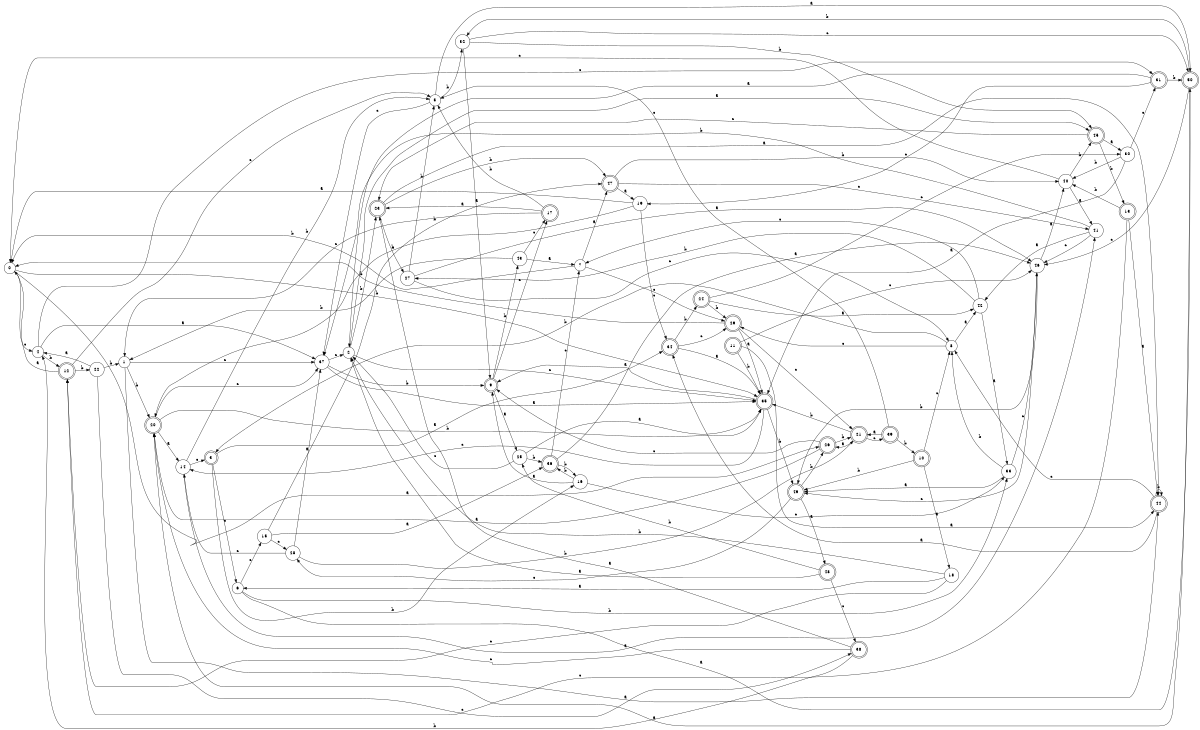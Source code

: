 digraph n41_3 {
__start0 [label="" shape="none"];

rankdir=LR;
size="8,5";

s0 [style="filled", color="black", fillcolor="white" shape="circle", label="0"];
s1 [style="filled", color="black", fillcolor="white" shape="circle", label="1"];
s2 [style="filled", color="black", fillcolor="white" shape="circle", label="2"];
s3 [style="rounded,filled", color="black", fillcolor="white" shape="doublecircle", label="3"];
s4 [style="filled", color="black", fillcolor="white" shape="circle", label="4"];
s5 [style="filled", color="black", fillcolor="white" shape="circle", label="5"];
s6 [style="filled", color="black", fillcolor="white" shape="circle", label="6"];
s7 [style="filled", color="black", fillcolor="white" shape="circle", label="7"];
s8 [style="filled", color="black", fillcolor="white" shape="circle", label="8"];
s9 [style="rounded,filled", color="black", fillcolor="white" shape="doublecircle", label="9"];
s10 [style="rounded,filled", color="black", fillcolor="white" shape="doublecircle", label="10"];
s11 [style="rounded,filled", color="black", fillcolor="white" shape="doublecircle", label="11"];
s12 [style="rounded,filled", color="black", fillcolor="white" shape="doublecircle", label="12"];
s13 [style="rounded,filled", color="black", fillcolor="white" shape="doublecircle", label="13"];
s14 [style="filled", color="black", fillcolor="white" shape="circle", label="14"];
s15 [style="filled", color="black", fillcolor="white" shape="circle", label="15"];
s16 [style="filled", color="black", fillcolor="white" shape="circle", label="16"];
s17 [style="rounded,filled", color="black", fillcolor="white" shape="doublecircle", label="17"];
s18 [style="filled", color="black", fillcolor="white" shape="circle", label="18"];
s19 [style="filled", color="black", fillcolor="white" shape="circle", label="19"];
s20 [style="rounded,filled", color="black", fillcolor="white" shape="doublecircle", label="20"];
s21 [style="rounded,filled", color="black", fillcolor="white" shape="doublecircle", label="21"];
s22 [style="filled", color="black", fillcolor="white" shape="circle", label="22"];
s23 [style="rounded,filled", color="black", fillcolor="white" shape="doublecircle", label="23"];
s24 [style="rounded,filled", color="black", fillcolor="white" shape="doublecircle", label="24"];
s25 [style="filled", color="black", fillcolor="white" shape="circle", label="25"];
s26 [style="rounded,filled", color="black", fillcolor="white" shape="doublecircle", label="26"];
s27 [style="filled", color="black", fillcolor="white" shape="circle", label="27"];
s28 [style="filled", color="black", fillcolor="white" shape="circle", label="28"];
s29 [style="rounded,filled", color="black", fillcolor="white" shape="doublecircle", label="29"];
s30 [style="filled", color="black", fillcolor="white" shape="circle", label="30"];
s31 [style="rounded,filled", color="black", fillcolor="white" shape="doublecircle", label="31"];
s32 [style="filled", color="black", fillcolor="white" shape="circle", label="32"];
s33 [style="filled", color="black", fillcolor="white" shape="circle", label="33"];
s34 [style="rounded,filled", color="black", fillcolor="white" shape="doublecircle", label="34"];
s35 [style="rounded,filled", color="black", fillcolor="white" shape="doublecircle", label="35"];
s36 [style="rounded,filled", color="black", fillcolor="white" shape="doublecircle", label="36"];
s37 [style="filled", color="black", fillcolor="white" shape="circle", label="37"];
s38 [style="rounded,filled", color="black", fillcolor="white" shape="doublecircle", label="38"];
s39 [style="rounded,filled", color="black", fillcolor="white" shape="doublecircle", label="39"];
s40 [style="filled", color="black", fillcolor="white" shape="circle", label="40"];
s41 [style="filled", color="black", fillcolor="white" shape="circle", label="41"];
s42 [style="filled", color="black", fillcolor="white" shape="circle", label="42"];
s43 [style="filled", color="black", fillcolor="white" shape="circle", label="43"];
s44 [style="rounded,filled", color="black", fillcolor="white" shape="doublecircle", label="44"];
s45 [style="rounded,filled", color="black", fillcolor="white" shape="doublecircle", label="45"];
s46 [style="filled", color="black", fillcolor="white" shape="circle", label="46"];
s47 [style="rounded,filled", color="black", fillcolor="white" shape="doublecircle", label="47"];
s48 [style="rounded,filled", color="black", fillcolor="white" shape="doublecircle", label="48"];
s49 [style="rounded,filled", color="black", fillcolor="white" shape="doublecircle", label="49"];
s50 [style="rounded,filled", color="black", fillcolor="white" shape="doublecircle", label="50"];
s0 -> s26 [label="a"];
s0 -> s35 [label="b"];
s0 -> s4 [label="c"];
s1 -> s44 [label="a"];
s1 -> s20 [label="b"];
s1 -> s37 [label="c"];
s2 -> s45 [label="a"];
s2 -> s23 [label="b"];
s2 -> s35 [label="c"];
s3 -> s34 [label="a"];
s3 -> s16 [label="b"];
s3 -> s6 [label="c"];
s4 -> s37 [label="a"];
s4 -> s12 [label="b"];
s4 -> s31 [label="c"];
s5 -> s50 [label="a"];
s5 -> s32 [label="b"];
s5 -> s37 [label="c"];
s6 -> s50 [label="a"];
s6 -> s33 [label="b"];
s6 -> s15 [label="c"];
s7 -> s47 [label="a"];
s7 -> s0 [label="b"];
s7 -> s29 [label="c"];
s8 -> s42 [label="a"];
s8 -> s3 [label="b"];
s8 -> s29 [label="c"];
s9 -> s25 [label="a"];
s9 -> s43 [label="b"];
s9 -> s17 [label="c"];
s10 -> s18 [label="a"];
s10 -> s49 [label="b"];
s10 -> s8 [label="c"];
s11 -> s44 [label="a"];
s11 -> s35 [label="b"];
s11 -> s46 [label="c"];
s12 -> s0 [label="a"];
s12 -> s22 [label="b"];
s12 -> s5 [label="c"];
s13 -> s44 [label="a"];
s13 -> s40 [label="b"];
s13 -> s12 [label="c"];
s14 -> s41 [label="a"];
s14 -> s5 [label="b"];
s14 -> s3 [label="c"];
s15 -> s36 [label="a"];
s15 -> s47 [label="b"];
s15 -> s28 [label="c"];
s16 -> s9 [label="a"];
s16 -> s36 [label="b"];
s16 -> s33 [label="c"];
s17 -> s23 [label="a"];
s17 -> s5 [label="b"];
s17 -> s1 [label="c"];
s18 -> s6 [label="a"];
s18 -> s2 [label="b"];
s18 -> s12 [label="c"];
s19 -> s0 [label="a"];
s19 -> s20 [label="b"];
s19 -> s34 [label="c"];
s20 -> s14 [label="a"];
s20 -> s35 [label="b"];
s20 -> s37 [label="c"];
s21 -> s26 [label="a"];
s21 -> s35 [label="b"];
s21 -> s39 [label="c"];
s22 -> s4 [label="a"];
s22 -> s1 [label="b"];
s22 -> s38 [label="c"];
s23 -> s44 [label="a"];
s23 -> s47 [label="b"];
s23 -> s27 [label="c"];
s24 -> s42 [label="a"];
s24 -> s29 [label="b"];
s24 -> s30 [label="c"];
s25 -> s35 [label="a"];
s25 -> s36 [label="b"];
s25 -> s2 [label="c"];
s26 -> s20 [label="a"];
s26 -> s21 [label="b"];
s26 -> s9 [label="c"];
s27 -> s46 [label="a"];
s27 -> s5 [label="b"];
s27 -> s8 [label="c"];
s28 -> s37 [label="a"];
s28 -> s21 [label="b"];
s28 -> s14 [label="c"];
s29 -> s35 [label="a"];
s29 -> s0 [label="b"];
s29 -> s21 [label="c"];
s30 -> s35 [label="a"];
s30 -> s40 [label="b"];
s30 -> s31 [label="c"];
s31 -> s2 [label="a"];
s31 -> s50 [label="b"];
s31 -> s19 [label="c"];
s32 -> s9 [label="a"];
s32 -> s45 [label="b"];
s32 -> s50 [label="c"];
s33 -> s49 [label="a"];
s33 -> s8 [label="b"];
s33 -> s46 [label="c"];
s34 -> s35 [label="a"];
s34 -> s24 [label="b"];
s34 -> s29 [label="c"];
s35 -> s9 [label="a"];
s35 -> s49 [label="b"];
s35 -> s14 [label="c"];
s36 -> s46 [label="a"];
s36 -> s16 [label="b"];
s36 -> s7 [label="c"];
s37 -> s35 [label="a"];
s37 -> s9 [label="b"];
s37 -> s2 [label="c"];
s38 -> s23 [label="a"];
s38 -> s4 [label="b"];
s38 -> s20 [label="c"];
s39 -> s21 [label="a"];
s39 -> s10 [label="b"];
s39 -> s5 [label="c"];
s40 -> s41 [label="a"];
s40 -> s45 [label="b"];
s40 -> s0 [label="c"];
s41 -> s42 [label="a"];
s41 -> s37 [label="b"];
s41 -> s46 [label="c"];
s42 -> s33 [label="a"];
s42 -> s27 [label="b"];
s42 -> s7 [label="c"];
s43 -> s7 [label="a"];
s43 -> s1 [label="b"];
s43 -> s17 [label="c"];
s44 -> s34 [label="a"];
s44 -> s44 [label="b"];
s44 -> s8 [label="c"];
s45 -> s30 [label="a"];
s45 -> s13 [label="b"];
s45 -> s23 [label="c"];
s46 -> s40 [label="a"];
s46 -> s49 [label="b"];
s46 -> s49 [label="c"];
s47 -> s19 [label="a"];
s47 -> s40 [label="b"];
s47 -> s41 [label="c"];
s48 -> s2 [label="a"];
s48 -> s25 [label="b"];
s48 -> s38 [label="c"];
s49 -> s48 [label="a"];
s49 -> s26 [label="b"];
s49 -> s28 [label="c"];
s50 -> s20 [label="a"];
s50 -> s32 [label="b"];
s50 -> s46 [label="c"];

}